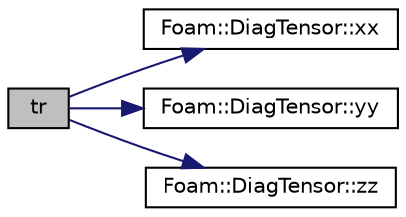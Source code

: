 digraph "tr"
{
  bgcolor="transparent";
  edge [fontname="Helvetica",fontsize="10",labelfontname="Helvetica",labelfontsize="10"];
  node [fontname="Helvetica",fontsize="10",shape=record];
  rankdir="LR";
  Node1 [label="tr",height=0.2,width=0.4,color="black", fillcolor="grey75", style="filled", fontcolor="black"];
  Node1 -> Node2 [color="midnightblue",fontsize="10",style="solid",fontname="Helvetica"];
  Node2 [label="Foam::DiagTensor::xx",height=0.2,width=0.4,color="black",URL="$a00520.html#adefeff2f0e457c0e62a5e9d1292e3569"];
  Node1 -> Node3 [color="midnightblue",fontsize="10",style="solid",fontname="Helvetica"];
  Node3 [label="Foam::DiagTensor::yy",height=0.2,width=0.4,color="black",URL="$a00520.html#a1fabd792063b2f2c0c53693512a5baeb"];
  Node1 -> Node4 [color="midnightblue",fontsize="10",style="solid",fontname="Helvetica"];
  Node4 [label="Foam::DiagTensor::zz",height=0.2,width=0.4,color="black",URL="$a00520.html#ad557e07a1361f2a9875b25deead0beb8"];
}
